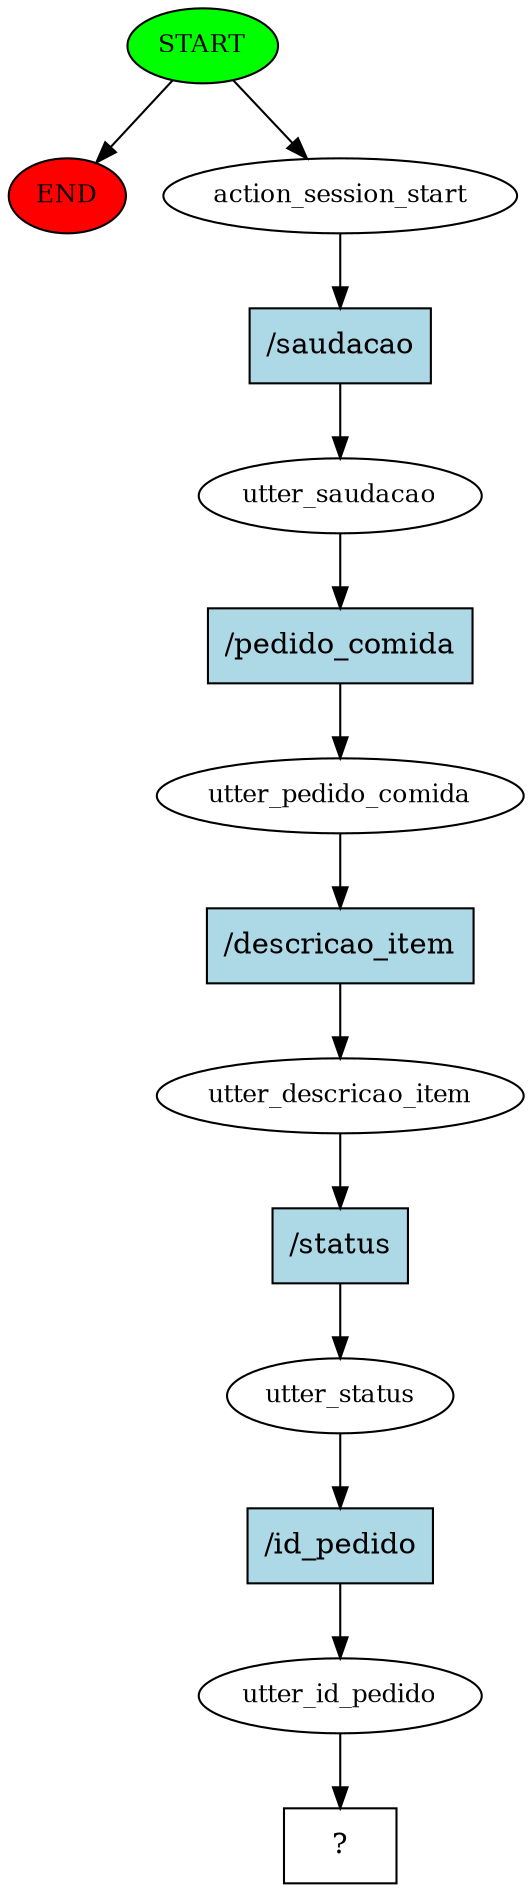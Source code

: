 digraph  {
0 [class="start active", fillcolor=green, fontsize=12, label=START, style=filled];
"-1" [class=end, fillcolor=red, fontsize=12, label=END, style=filled];
1 [class=active, fontsize=12, label=action_session_start];
2 [class=active, fontsize=12, label=utter_saudacao];
3 [class=active, fontsize=12, label=utter_pedido_comida];
4 [class=active, fontsize=12, label=utter_descricao_item];
5 [class=active, fontsize=12, label=utter_status];
6 [class=active, fontsize=12, label=utter_id_pedido];
7 [class="intent dashed active", label="  ?  ", shape=rect];
8 [class="intent active", fillcolor=lightblue, label="/saudacao", shape=rect, style=filled];
9 [class="intent active", fillcolor=lightblue, label="/pedido_comida", shape=rect, style=filled];
10 [class="intent active", fillcolor=lightblue, label="/descricao_item", shape=rect, style=filled];
11 [class="intent active", fillcolor=lightblue, label="/status", shape=rect, style=filled];
12 [class="intent active", fillcolor=lightblue, label="/id_pedido", shape=rect, style=filled];
0 -> "-1"  [class="", key=NONE, label=""];
0 -> 1  [class=active, key=NONE, label=""];
1 -> 8  [class=active, key=0];
2 -> 9  [class=active, key=0];
3 -> 10  [class=active, key=0];
4 -> 11  [class=active, key=0];
5 -> 12  [class=active, key=0];
6 -> 7  [class=active, key=NONE, label=""];
8 -> 2  [class=active, key=0];
9 -> 3  [class=active, key=0];
10 -> 4  [class=active, key=0];
11 -> 5  [class=active, key=0];
12 -> 6  [class=active, key=0];
}
